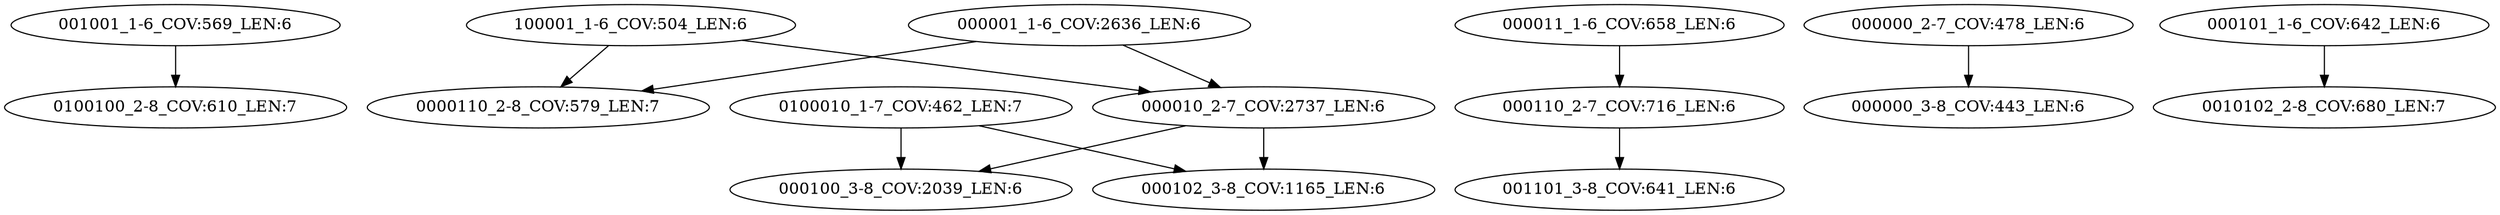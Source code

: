 digraph G {
    "001001_1-6_COV:569_LEN:6" -> "0100100_2-8_COV:610_LEN:7";
    "0100010_1-7_COV:462_LEN:7" -> "000100_3-8_COV:2039_LEN:6";
    "0100010_1-7_COV:462_LEN:7" -> "000102_3-8_COV:1165_LEN:6";
    "000110_2-7_COV:716_LEN:6" -> "001101_3-8_COV:641_LEN:6";
    "000000_2-7_COV:478_LEN:6" -> "000000_3-8_COV:443_LEN:6";
    "000011_1-6_COV:658_LEN:6" -> "000110_2-7_COV:716_LEN:6";
    "000101_1-6_COV:642_LEN:6" -> "0010102_2-8_COV:680_LEN:7";
    "100001_1-6_COV:504_LEN:6" -> "0000110_2-8_COV:579_LEN:7";
    "100001_1-6_COV:504_LEN:6" -> "000010_2-7_COV:2737_LEN:6";
    "000001_1-6_COV:2636_LEN:6" -> "0000110_2-8_COV:579_LEN:7";
    "000001_1-6_COV:2636_LEN:6" -> "000010_2-7_COV:2737_LEN:6";
    "000010_2-7_COV:2737_LEN:6" -> "000100_3-8_COV:2039_LEN:6";
    "000010_2-7_COV:2737_LEN:6" -> "000102_3-8_COV:1165_LEN:6";
}
